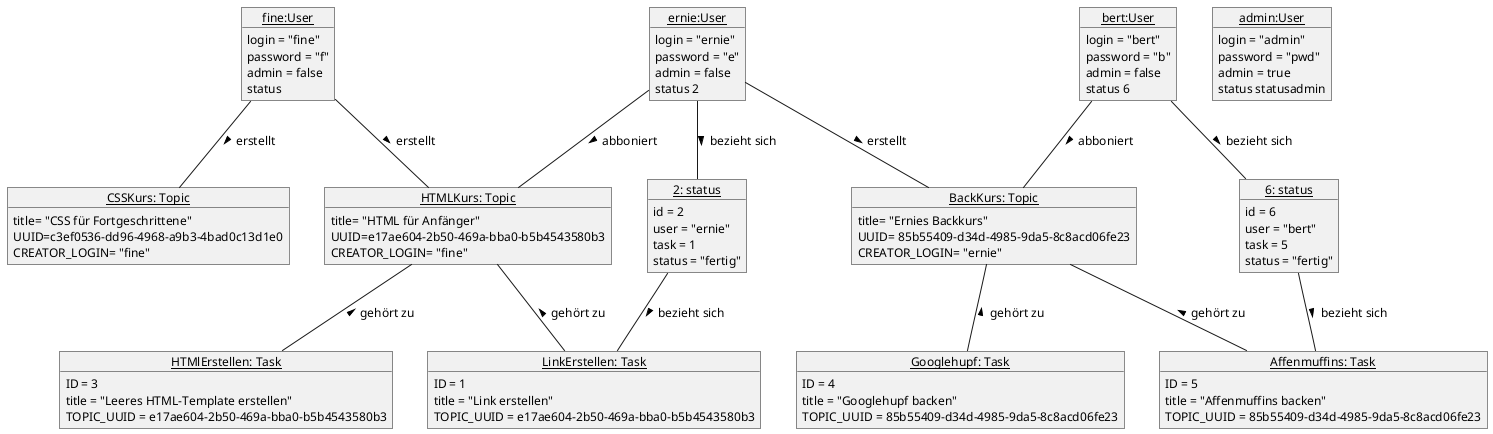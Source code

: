 @startuml

' Layout
skinparam classAttributeIconSize 0
skinparam monochrome true
skinparam shadowing false
skinparam DefaultFontName arial
skinparam DefaultFontSize 12
skinparam ClassFontStyle bold

'User
object "<u>fine:User</u>" as fine{
    login = "fine"
    password = "f"
    admin = false
    status
}
object "<u>ernie:User</u>" as ernie{
    login = "ernie"
    password = "e"
    admin = false
    status 2
}
object "<u>bert:User</u>" as bert{
    login = "bert"
    password = "b"
    admin = false
    status 6
}
object "<u>admin:User</u>" as admin{
    login = "admin"
    password = "pwd"
    admin = true
    status statusadmin
}

'Topics
object "<u>HTMLKurs: Topic</u>" as HTMLKurs{
    title= "HTML für Anfänger"
    UUID=e17ae604-2b50-469a-bba0-b5b4543580b3
    CREATOR_LOGIN= "fine"

}
object "<u>CSSKurs: Topic</u>" as CSSKurs{
    title= "CSS für Fortgeschrittene"
    UUID=c3ef0536-dd96-4968-a9b3-4bad0c13d1e0
    CREATOR_LOGIN= "fine"
}
object "<u>BackKurs: Topic</u>" as BackKurs{
    title= "Ernies Backkurs"
    UUID= 85b55409-d34d-4985-9da5-8c8acd06fe23
    CREATOR_LOGIN= "ernie"
}

'Tasks
object "<u>LinkErstellen: Task</u>" as LinkErstellen {
    ID = 1
    title = "Link erstellen"
    TOPIC_UUID = e17ae604-2b50-469a-bba0-b5b4543580b3
}
object "<u>HTMlErstellen: Task</u>" as HTMlErstellen {
    ID = 3
    title = "Leeres HTML-Template erstellen"
    TOPIC_UUID = e17ae604-2b50-469a-bba0-b5b4543580b3
}
object "<u>Googlehupf: Task</u>" as Googlehupf {
    ID = 4
    title = "Googlehupf backen"
    TOPIC_UUID = 85b55409-d34d-4985-9da5-8c8acd06fe23
}
object "<u>Affenmuffins: Task</u>" as Affenmuffins {
    ID = 5
    title = "Affenmuffins backen"
    TOPIC_UUID = 85b55409-d34d-4985-9da5-8c8acd06fe23
}

'status
object "<u>2: status</u>" as 2{
	id = 2
	user = "ernie"
	task = 1
	status = "fertig"
}

object "<u>6: status</u>" as 6{
	id = 6
	user = "bert"
	task = 5
	status = "fertig"
}

'Assoziationen
fine -- HTMLKurs :> erstellt
fine -- CSSKurs :> erstellt
ernie -- BackKurs :> erstellt

ernie -- 2 :> bezieht sich
bert -- 6 :> bezieht sich

ernie -- HTMLKurs :> abboniert
bert -- BackKurs :> abboniert

HTMLKurs -- LinkErstellen :< gehört zu
HTMLKurs -- HTMlErstellen :< gehört zu

6 -- Affenmuffins :> bezieht sich
2 -- LinkErstellen :> bezieht sich

BackKurs -- Googlehupf :< gehört zu
BackKurs -- Affenmuffins :< gehört zu


@enduml